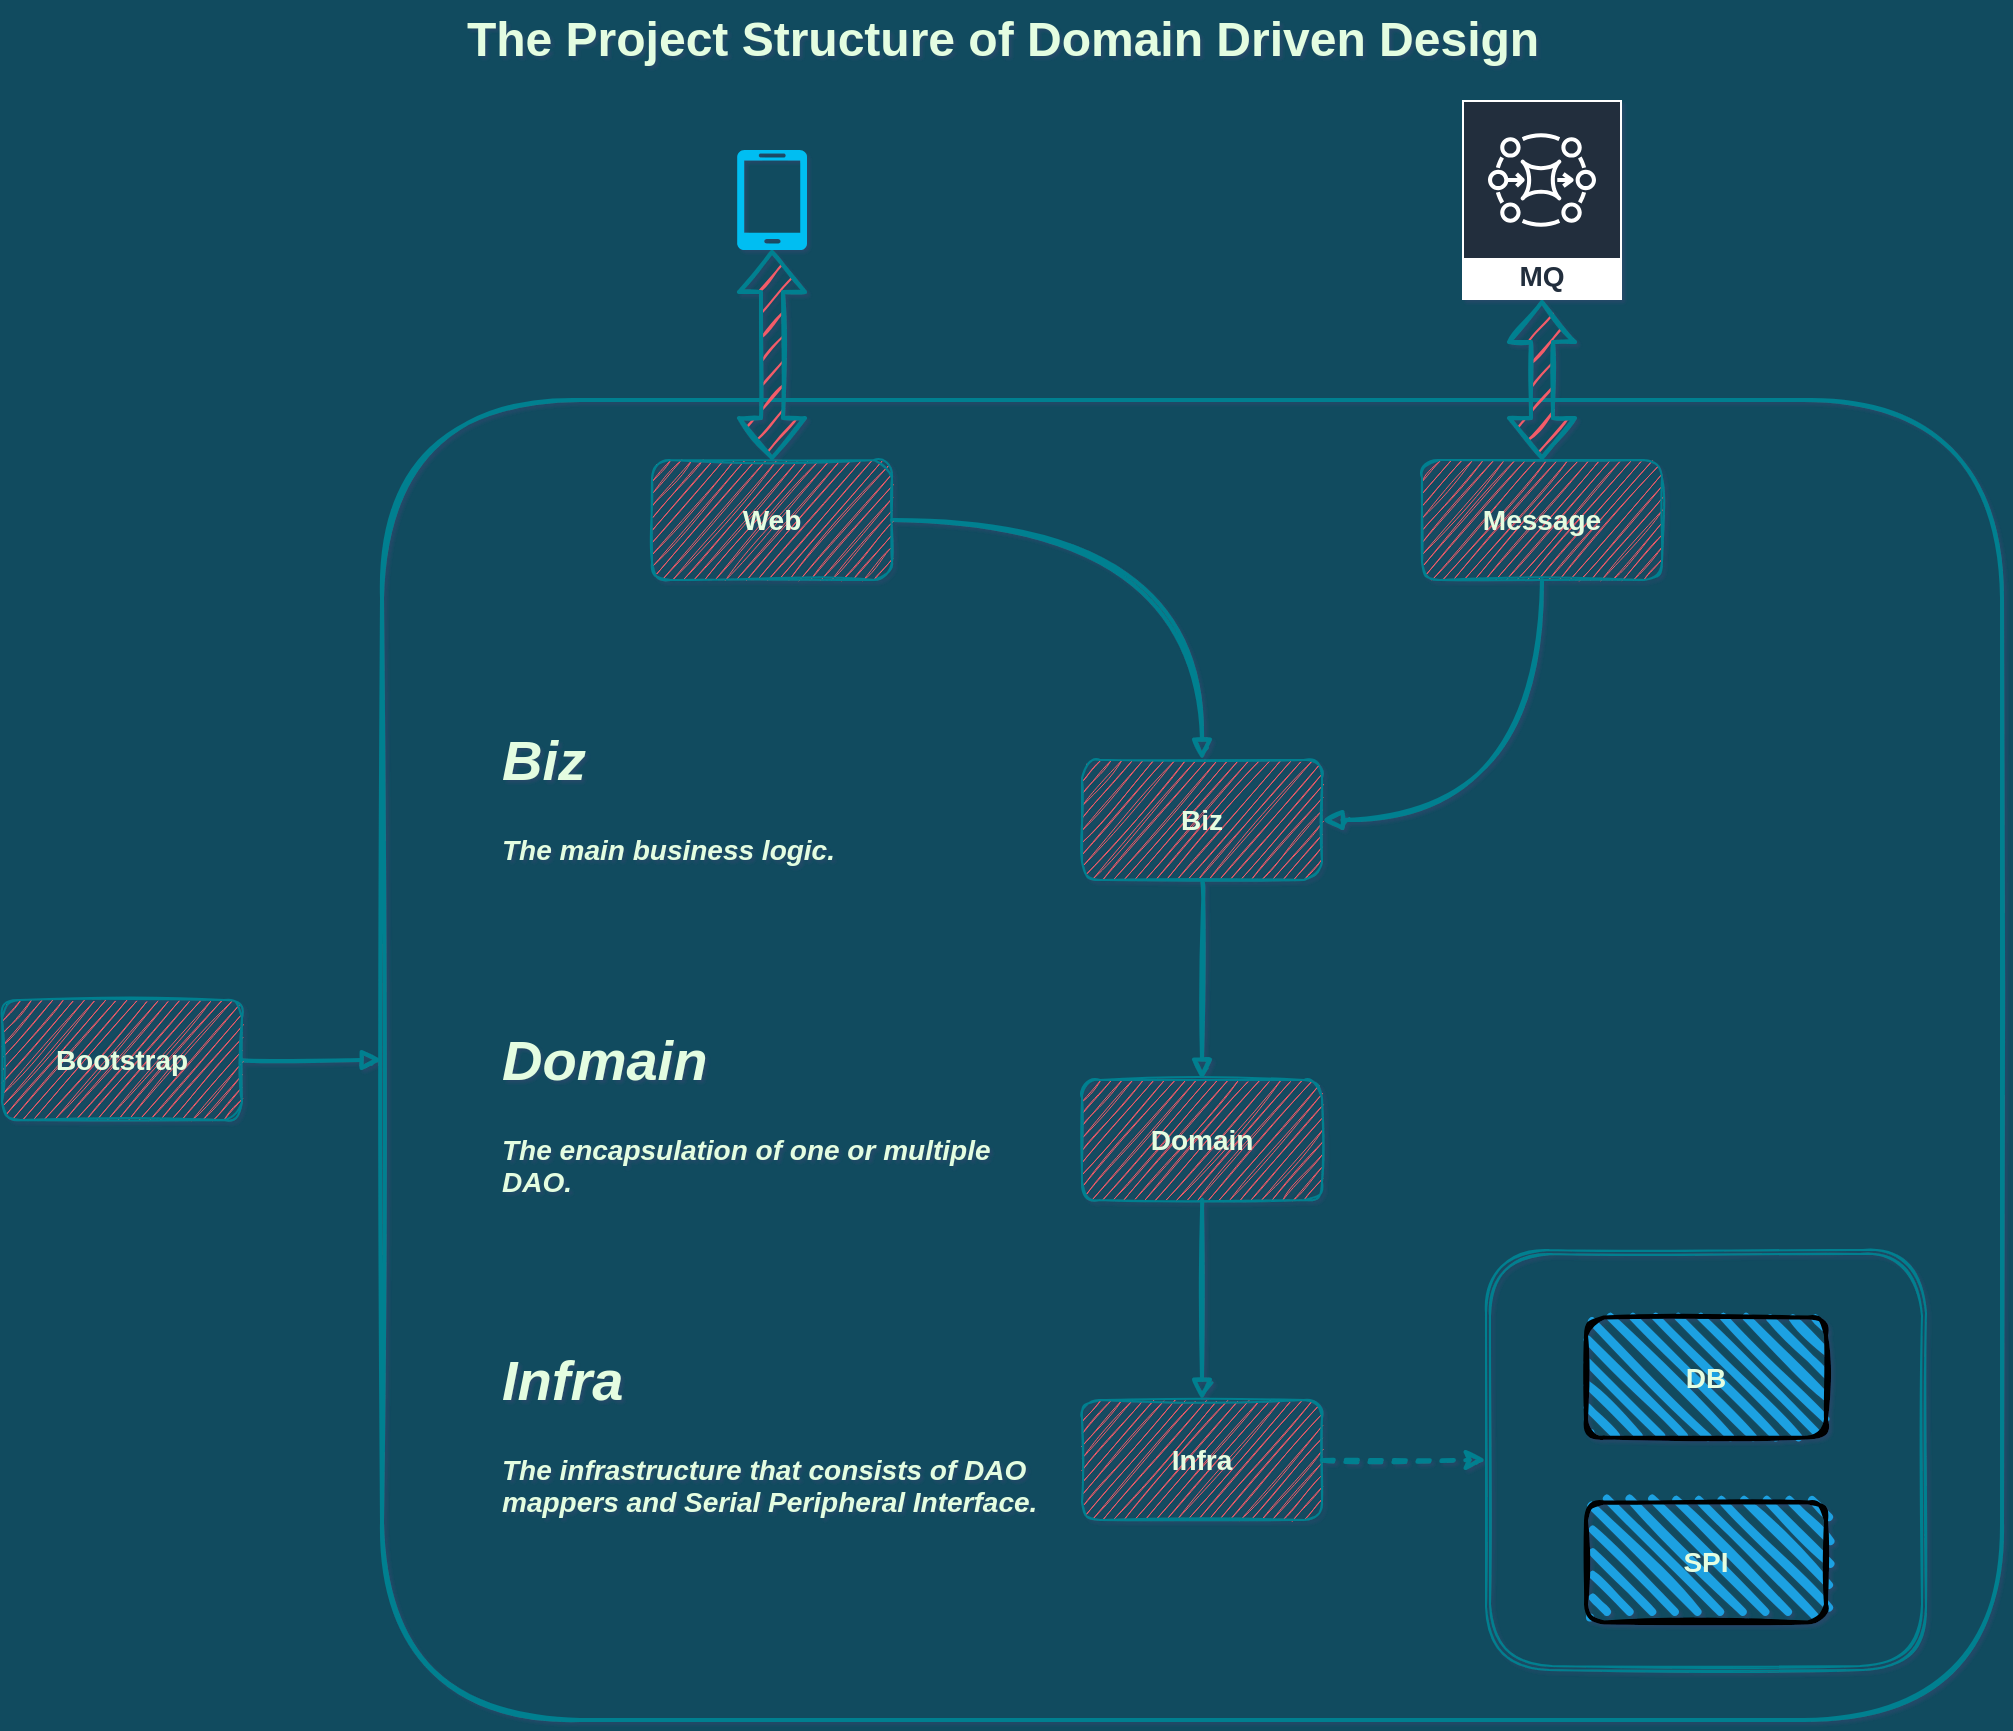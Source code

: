 <mxfile version="16.5.1" type="device"><diagram id="6a731a19-8d31-9384-78a2-239565b7b9f0" name="Page-1"><mxGraphModel dx="1088" dy="1034" grid="1" gridSize="10" guides="1" tooltips="1" connect="1" arrows="1" fold="1" page="1" pageScale="1" pageWidth="1169" pageHeight="827" background="#114B5F" math="0" shadow="1"><root><mxCell id="0"/><mxCell id="1" parent="0"/><mxCell id="NRS8OetjMRSHv_3DDcaC-43" value="" style="rounded=1;whiteSpace=wrap;html=1;shadow=0;glass=0;sketch=1;fontSize=14;fontColor=#E4FDE1;strokeColor=#028090;fillColor=none;fontStyle=1;strokeWidth=2;" parent="1" vertex="1"><mxGeometry x="275" y="350" width="810" height="660" as="geometry"/></mxCell><mxCell id="NRS8OetjMRSHv_3DDcaC-49" style="edgeStyle=orthogonalEdgeStyle;curved=1;rounded=1;sketch=1;jumpSize=6;orthogonalLoop=1;jettySize=auto;html=1;exitX=1;exitY=0.5;exitDx=0;exitDy=0;entryX=0;entryY=0.5;entryDx=0;entryDy=0;shadow=0;fontSize=14;fontColor=#E4FDE1;startArrow=none;startFill=0;endArrow=block;strokeColor=#028090;strokeWidth=2;fillColor=#F45B69;fontStyle=1" parent="1" source="NRS8OetjMRSHv_3DDcaC-1" target="NRS8OetjMRSHv_3DDcaC-43" edge="1"><mxGeometry relative="1" as="geometry"/></mxCell><mxCell id="NRS8OetjMRSHv_3DDcaC-1" value="Bootstrap" style="rounded=1;whiteSpace=wrap;html=1;sketch=1;fontColor=#E4FDE1;strokeColor=#028090;fillColor=#F45B69;fontSize=14;fontStyle=1" parent="1" vertex="1"><mxGeometry x="85" y="650" width="120" height="60" as="geometry"/></mxCell><mxCell id="NRS8OetjMRSHv_3DDcaC-47" style="edgeStyle=orthogonalEdgeStyle;curved=1;rounded=1;sketch=1;jumpSize=6;orthogonalLoop=1;jettySize=auto;html=1;exitX=1;exitY=0.5;exitDx=0;exitDy=0;shadow=0;fontSize=14;fontColor=#E4FDE1;startArrow=none;startFill=0;endArrow=block;strokeColor=#028090;strokeWidth=2;fillColor=#F45B69;fontStyle=1" parent="1" source="NRS8OetjMRSHv_3DDcaC-2" target="NRS8OetjMRSHv_3DDcaC-21" edge="1"><mxGeometry relative="1" as="geometry"/></mxCell><mxCell id="NRS8OetjMRSHv_3DDcaC-2" value="Web" style="rounded=1;whiteSpace=wrap;html=1;sketch=1;fontColor=#E4FDE1;strokeColor=#028090;fillColor=#F45B69;fontSize=14;fontStyle=1" parent="1" vertex="1"><mxGeometry x="410" y="380" width="120" height="60" as="geometry"/></mxCell><mxCell id="NRS8OetjMRSHv_3DDcaC-41" style="edgeStyle=orthogonalEdgeStyle;rounded=1;sketch=1;jumpSize=6;orthogonalLoop=1;jettySize=auto;html=1;exitX=0.5;exitY=1;exitDx=0;exitDy=0;entryX=1;entryY=0.5;entryDx=0;entryDy=0;shadow=0;fontColor=#E4FDE1;startArrow=none;startFill=0;endArrow=block;strokeColor=#028090;strokeWidth=2;fillColor=#F45B69;curved=1;fontSize=14;fontStyle=1" parent="1" source="NRS8OetjMRSHv_3DDcaC-3" target="NRS8OetjMRSHv_3DDcaC-21" edge="1"><mxGeometry relative="1" as="geometry"/></mxCell><mxCell id="NRS8OetjMRSHv_3DDcaC-3" value="Message" style="rounded=1;whiteSpace=wrap;html=1;sketch=1;fontColor=#E4FDE1;strokeColor=#028090;fillColor=#F45B69;fontSize=14;fontStyle=1" parent="1" vertex="1"><mxGeometry x="795" y="380" width="120" height="60" as="geometry"/></mxCell><mxCell id="NRS8OetjMRSHv_3DDcaC-42" style="edgeStyle=orthogonalEdgeStyle;rounded=1;sketch=1;jumpSize=6;orthogonalLoop=1;jettySize=auto;html=1;exitX=0.5;exitY=1;exitDx=0;exitDy=0;entryX=0.5;entryY=0;entryDx=0;entryDy=0;shadow=0;fontColor=#E4FDE1;startArrow=none;startFill=0;endArrow=block;strokeColor=#028090;strokeWidth=2;fillColor=#F45B69;curved=1;fontSize=14;fontStyle=1" parent="1" source="NRS8OetjMRSHv_3DDcaC-21" target="NRS8OetjMRSHv_3DDcaC-22" edge="1"><mxGeometry relative="1" as="geometry"/></mxCell><mxCell id="NRS8OetjMRSHv_3DDcaC-21" value="Biz" style="rounded=1;whiteSpace=wrap;html=1;sketch=1;fontColor=#E4FDE1;strokeColor=#028090;fillColor=#F45B69;fontSize=14;fontStyle=1" parent="1" vertex="1"><mxGeometry x="625" y="530" width="120" height="60" as="geometry"/></mxCell><mxCell id="NRS8OetjMRSHv_3DDcaC-44" style="edgeStyle=orthogonalEdgeStyle;curved=1;rounded=1;sketch=1;jumpSize=6;orthogonalLoop=1;jettySize=auto;html=1;exitX=0.5;exitY=1;exitDx=0;exitDy=0;entryX=0.5;entryY=0;entryDx=0;entryDy=0;shadow=0;fontSize=14;fontColor=#E4FDE1;startArrow=none;startFill=0;endArrow=block;strokeColor=#028090;strokeWidth=2;fillColor=#F45B69;fontStyle=1" parent="1" source="NRS8OetjMRSHv_3DDcaC-22" target="NRS8OetjMRSHv_3DDcaC-23" edge="1"><mxGeometry relative="1" as="geometry"/></mxCell><mxCell id="NRS8OetjMRSHv_3DDcaC-22" value="Domain" style="rounded=1;whiteSpace=wrap;html=1;sketch=1;fontColor=#E4FDE1;strokeColor=#028090;fillColor=#F45B69;glass=0;shadow=0;fontSize=14;fontStyle=1" parent="1" vertex="1"><mxGeometry x="625" y="690" width="120" height="60" as="geometry"/></mxCell><mxCell id="NRS8OetjMRSHv_3DDcaC-32" style="edgeStyle=orthogonalEdgeStyle;rounded=1;sketch=1;orthogonalLoop=1;jettySize=auto;html=1;exitX=1;exitY=0.5;exitDx=0;exitDy=0;entryX=0;entryY=0.5;entryDx=0;entryDy=0;fontColor=#E4FDE1;strokeColor=#028090;fillColor=#F45B69;shadow=0;dashed=1;jumpSize=6;strokeWidth=2;curved=1;fontSize=14;fontStyle=1" parent="1" source="NRS8OetjMRSHv_3DDcaC-23" target="NRS8OetjMRSHv_3DDcaC-30" edge="1"><mxGeometry relative="1" as="geometry"/></mxCell><mxCell id="NRS8OetjMRSHv_3DDcaC-23" value="Infra" style="rounded=1;whiteSpace=wrap;html=1;sketch=1;fontColor=#E4FDE1;strokeColor=#028090;fillColor=#F45B69;fontSize=14;fontStyle=1" parent="1" vertex="1"><mxGeometry x="625" y="850" width="120" height="60" as="geometry"/></mxCell><mxCell id="NRS8OetjMRSHv_3DDcaC-31" value="" style="group;rounded=1;fontSize=14;fontStyle=1;strokeWidth=2;" parent="1" vertex="1" connectable="0"><mxGeometry x="827" y="775" width="220" height="210" as="geometry"/></mxCell><mxCell id="NRS8OetjMRSHv_3DDcaC-26" value="DB" style="rounded=1;whiteSpace=wrap;html=1;strokeWidth=2;fillWeight=4;hachureGap=8;hachureAngle=45;fillColor=#1ba1e2;sketch=1;fontColor=#E4FDE1;fontSize=14;fontStyle=1" parent="NRS8OetjMRSHv_3DDcaC-31" vertex="1"><mxGeometry x="50" y="33.75" width="120" height="60" as="geometry"/></mxCell><mxCell id="NRS8OetjMRSHv_3DDcaC-27" value="SPI" style="rounded=1;whiteSpace=wrap;html=1;strokeWidth=2;fillWeight=4;hachureGap=8;hachureAngle=45;fillColor=#1ba1e2;sketch=1;fontColor=#E4FDE1;fontSize=14;fontStyle=1" parent="NRS8OetjMRSHv_3DDcaC-31" vertex="1"><mxGeometry x="50" y="126.25" width="120" height="60" as="geometry"/></mxCell><mxCell id="NRS8OetjMRSHv_3DDcaC-30" value="" style="shape=ext;double=1;rounded=1;whiteSpace=wrap;html=1;sketch=1;fontColor=#E4FDE1;strokeColor=#028090;fillColor=none;fontSize=14;fontStyle=1" parent="NRS8OetjMRSHv_3DDcaC-31" vertex="1"><mxGeometry width="220" height="210" as="geometry"/></mxCell><mxCell id="NRS8OetjMRSHv_3DDcaC-36" style="edgeStyle=orthogonalEdgeStyle;rounded=1;sketch=1;jumpSize=6;orthogonalLoop=1;jettySize=auto;html=1;entryX=0.5;entryY=0;entryDx=0;entryDy=0;shadow=0;fontColor=#E4FDE1;strokeColor=#028090;strokeWidth=2;fillColor=#F45B69;shape=flexArrow;startArrow=block;curved=1;fontSize=14;fontStyle=1" parent="1" source="NRS8OetjMRSHv_3DDcaC-39" target="NRS8OetjMRSHv_3DDcaC-3" edge="1"><mxGeometry relative="1" as="geometry"><mxPoint x="855" y="284" as="sourcePoint"/></mxGeometry></mxCell><mxCell id="NRS8OetjMRSHv_3DDcaC-50" style="edgeStyle=orthogonalEdgeStyle;curved=1;rounded=1;sketch=1;jumpSize=6;orthogonalLoop=1;jettySize=auto;html=1;exitX=0.5;exitY=1;exitDx=0;exitDy=0;exitPerimeter=0;entryX=0.5;entryY=0;entryDx=0;entryDy=0;shadow=0;fontSize=14;fontColor=#E4FDE1;startArrow=block;startFill=0;endArrow=block;strokeColor=#028090;strokeWidth=2;fillColor=#F45B69;shape=flexArrow;" parent="1" source="NRS8OetjMRSHv_3DDcaC-6" target="NRS8OetjMRSHv_3DDcaC-2" edge="1"><mxGeometry relative="1" as="geometry"/></mxCell><mxCell id="NRS8OetjMRSHv_3DDcaC-6" value="" style="verticalLabelPosition=bottom;html=1;verticalAlign=top;align=center;strokeColor=none;fillColor=#00BEF2;shape=mxgraph.azure.mobile;pointerEvents=1;rounded=1;sketch=0;fontColor=#E4FDE1;fontSize=14;fontStyle=1" parent="1" vertex="1"><mxGeometry x="452.5" y="225" width="35" height="50" as="geometry"/></mxCell><mxCell id="NRS8OetjMRSHv_3DDcaC-39" value="MQ" style="sketch=0;outlineConnect=0;fontColor=#232F3E;gradientColor=none;strokeColor=#ffffff;fillColor=#232F3E;dashed=0;verticalLabelPosition=middle;verticalAlign=bottom;align=center;html=1;whiteSpace=wrap;fontSize=14;fontStyle=1;spacing=3;shape=mxgraph.aws4.productIcon;prIcon=mxgraph.aws4.mq;rounded=1;" parent="1" vertex="1"><mxGeometry x="815" y="200" width="80" height="100" as="geometry"/></mxCell><mxCell id="NRS8OetjMRSHv_3DDcaC-45" value="&lt;h1&gt;Domain&lt;/h1&gt;&lt;p&gt;The encapsulation of one or multiple DAO.&lt;/p&gt;" style="text;html=1;strokeColor=none;fillColor=none;spacing=5;spacingTop=-20;whiteSpace=wrap;overflow=hidden;rounded=0;shadow=0;glass=0;sketch=1;fontSize=14;fontColor=#E4FDE1;align=left;fontStyle=3;verticalAlign=middle;labelBorderColor=none;" parent="1" vertex="1"><mxGeometry x="330" y="660" width="280" height="90" as="geometry"/></mxCell><mxCell id="NRS8OetjMRSHv_3DDcaC-46" value="&lt;h1&gt;Infra&lt;/h1&gt;&lt;p&gt;The infrastructure that consists of DAO mappers and Serial Peripheral Interface.&lt;/p&gt;" style="text;html=1;strokeColor=none;fillColor=none;spacing=5;spacingTop=-20;whiteSpace=wrap;overflow=hidden;rounded=0;shadow=0;glass=0;sketch=1;fontSize=14;fontColor=#E4FDE1;align=left;fontStyle=3;verticalAlign=middle;labelBorderColor=none;" parent="1" vertex="1"><mxGeometry x="330" y="820" width="280" height="100" as="geometry"/></mxCell><mxCell id="NRS8OetjMRSHv_3DDcaC-48" value="&lt;h1&gt;Biz&lt;/h1&gt;&lt;p&gt;The main business logic.&lt;/p&gt;" style="text;html=1;strokeColor=none;fillColor=none;spacing=5;spacingTop=-20;whiteSpace=wrap;overflow=hidden;rounded=0;shadow=0;glass=0;sketch=1;fontSize=14;fontColor=#E4FDE1;align=left;fontStyle=3;verticalAlign=middle;labelBorderColor=none;" parent="1" vertex="1"><mxGeometry x="330" y="510" width="280" height="80" as="geometry"/></mxCell><mxCell id="NRS8OetjMRSHv_3DDcaC-51" value="The Project Structure of Domain Driven Design" style="text;strokeColor=none;fillColor=none;html=1;fontSize=24;fontStyle=1;verticalAlign=middle;align=center;rounded=0;shadow=0;glass=0;labelBorderColor=none;sketch=1;fontColor=#E4FDE1;" parent="1" vertex="1"><mxGeometry x="535" y="150" width="100" height="40" as="geometry"/></mxCell></root></mxGraphModel></diagram></mxfile>